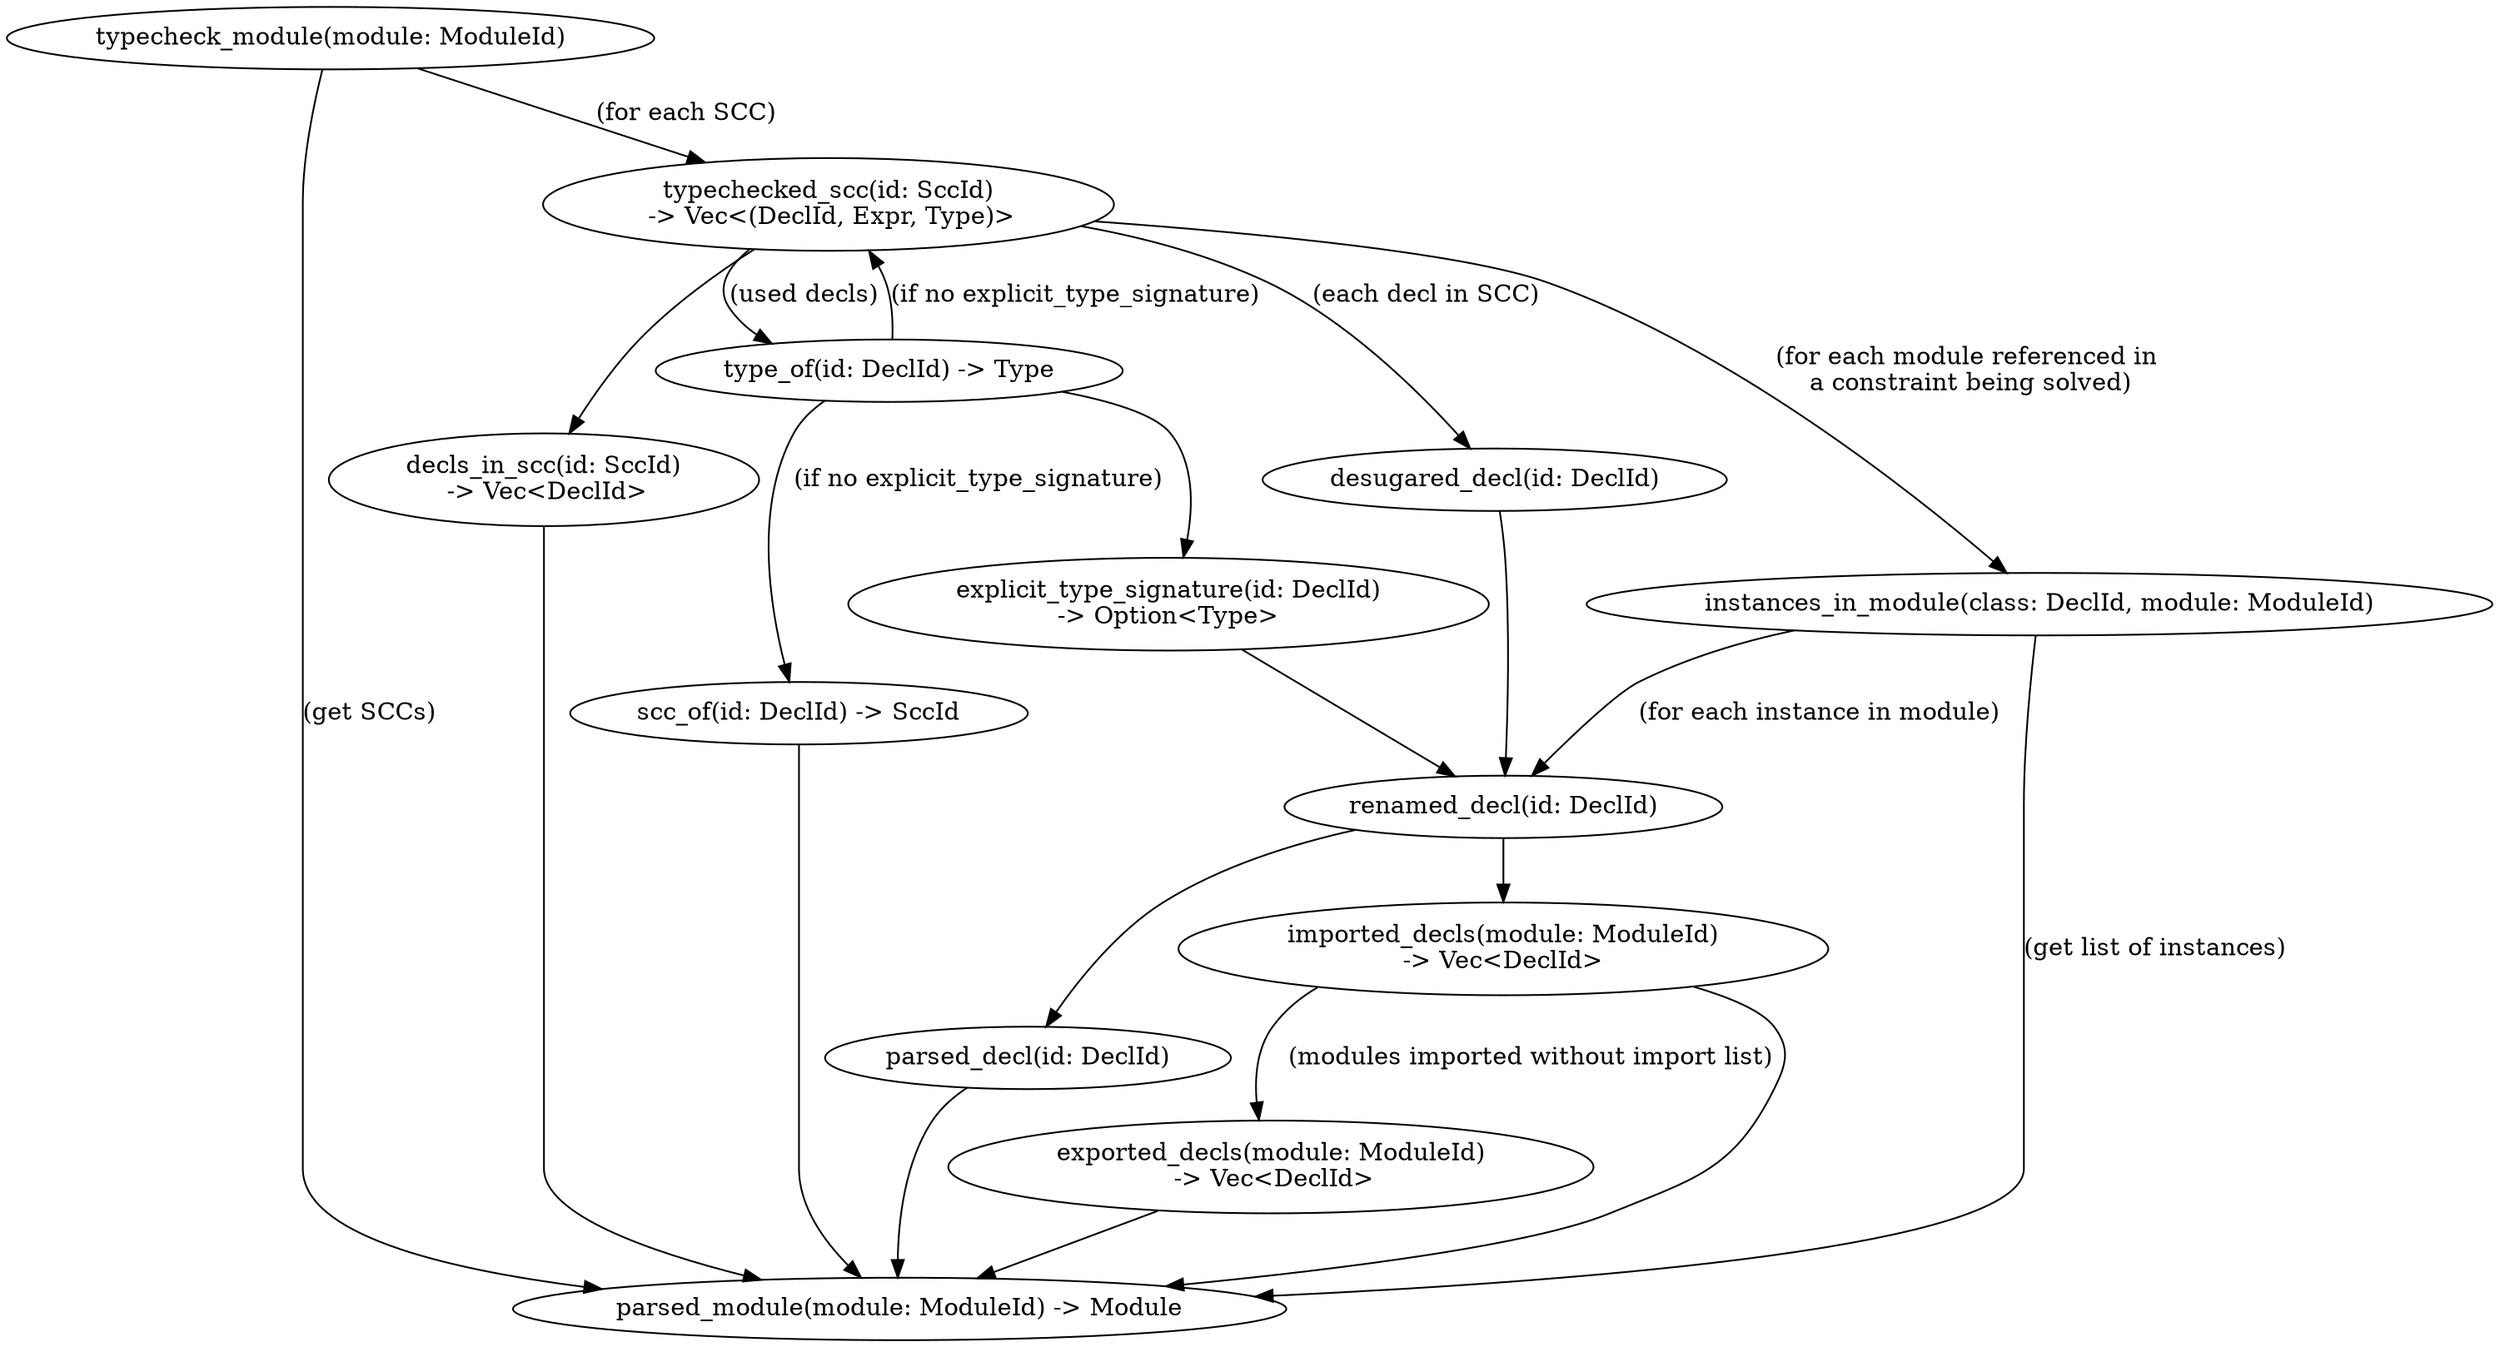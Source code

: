 digraph {
  rankdir=UD

  typecheck_module [label="typecheck_module(module: ModuleId)"]
  typecheck_module -> parsed_module [label="(get SCCs)"]
  typecheck_module -> typechecked_scc [label="(for each SCC)"]

  type_of [label="type_of(id: DeclId) -> Type"]
  type_of -> scc_of [label="(if no explicit_type_signature)"]
  type_of -> typechecked_scc [label="(if no explicit_type_signature)"]
  type_of -> type_signature

  scc_of [label="scc_of(id: DeclId) -> SccId"]
  scc_of -> parsed_module

  decls_in_scc [label="decls_in_scc(id: SccId)\n -> Vec<DeclId>"]
  decls_in_scc -> parsed_module

  typechecked_scc [label="typechecked_scc(id: SccId)\n -> Vec<(DeclId, Expr, Type)>"]
  typechecked_scc -> decls_in_scc
  typechecked_scc -> desugared_decl [label="(each decl in SCC)"]
  typechecked_scc -> type_of [label="(used decls)"]
  typechecked_scc -> instances_in_module [label="(for each module referenced in\n a constraint being solved)"]

  instances_in_module [label="instances_in_module(class: DeclId, module: ModuleId)"]
  instances_in_module -> renamed_decl [label="(for each instance in module)"]
  instances_in_module -> parsed_module [label="(get list of instances)"]

  type_signature [label="explicit_type_signature(id: DeclId)\n-> Option<Type>"]
  type_signature -> renamed_decl

  desugared_decl [label="desugared_decl(id: DeclId)"]
  desugared_decl -> renamed_decl
  
  renamed_decl [label="renamed_decl(id: DeclId)"]
  renamed_decl -> parsed_decl
  renamed_decl -> imported_decls

  imported_decls [label="imported_decls(module: ModuleId)\n-> Vec<DeclId>"]
  imported_decls -> parsed_module
  imported_decls -> exported_decls [label="  (modules imported without import list)"]

  exported_decls [label="exported_decls(module: ModuleId)\n -> Vec<DeclId>"]
  exported_decls -> parsed_module
  
  parsed_decl -> parsed_module
  parsed_decl [label="parsed_decl(id: DeclId)"]
  parsed_module [label="parsed_module(module: ModuleId) -> Module"]
}

